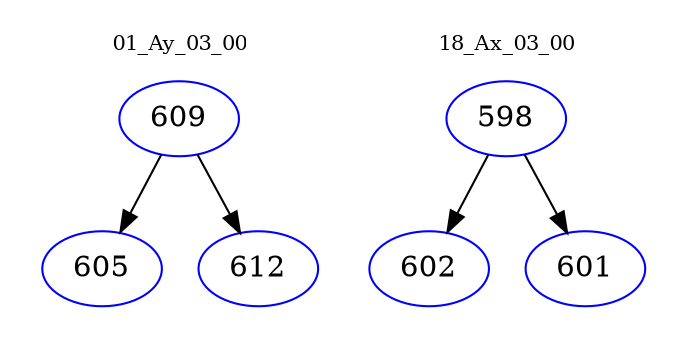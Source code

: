 digraph{
subgraph cluster_0 {
color = white
label = "01_Ay_03_00";
fontsize=10;
T0_609 [label="609", color="blue"]
T0_609 -> T0_605 [color="black"]
T0_605 [label="605", color="blue"]
T0_609 -> T0_612 [color="black"]
T0_612 [label="612", color="blue"]
}
subgraph cluster_1 {
color = white
label = "18_Ax_03_00";
fontsize=10;
T1_598 [label="598", color="blue"]
T1_598 -> T1_602 [color="black"]
T1_602 [label="602", color="blue"]
T1_598 -> T1_601 [color="black"]
T1_601 [label="601", color="blue"]
}
}
